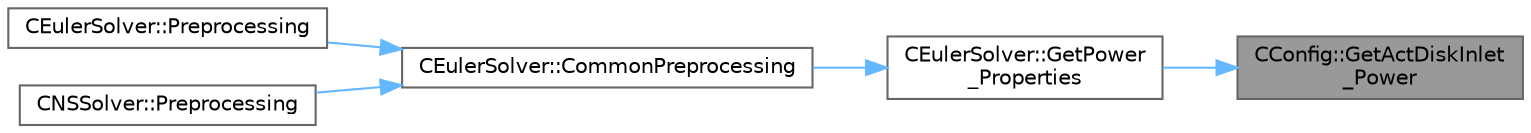 digraph "CConfig::GetActDiskInlet_Power"
{
 // LATEX_PDF_SIZE
  bgcolor="transparent";
  edge [fontname=Helvetica,fontsize=10,labelfontname=Helvetica,labelfontsize=10];
  node [fontname=Helvetica,fontsize=10,shape=box,height=0.2,width=0.4];
  rankdir="RL";
  Node1 [id="Node000001",label="CConfig::GetActDiskInlet\l_Power",height=0.2,width=0.4,color="gray40", fillcolor="grey60", style="filled", fontcolor="black",tooltip="Get the back pressure (static) at an outlet boundary."];
  Node1 -> Node2 [id="edge1_Node000001_Node000002",dir="back",color="steelblue1",style="solid",tooltip=" "];
  Node2 [id="Node000002",label="CEulerSolver::GetPower\l_Properties",height=0.2,width=0.4,color="grey40", fillcolor="white", style="filled",URL="$classCEulerSolver.html#ad8b538a82e5a7a7e3903ec29954b1d07",tooltip="Compute the Fan face Mach number."];
  Node2 -> Node3 [id="edge2_Node000002_Node000003",dir="back",color="steelblue1",style="solid",tooltip=" "];
  Node3 [id="Node000003",label="CEulerSolver::CommonPreprocessing",height=0.2,width=0.4,color="grey40", fillcolor="white", style="filled",URL="$classCEulerSolver.html#a0d6f93feba8d6aad18edf3594213042b",tooltip="Preprocessing actions common to the Euler and NS solvers."];
  Node3 -> Node4 [id="edge3_Node000003_Node000004",dir="back",color="steelblue1",style="solid",tooltip=" "];
  Node4 [id="Node000004",label="CEulerSolver::Preprocessing",height=0.2,width=0.4,color="grey40", fillcolor="white", style="filled",URL="$classCEulerSolver.html#ab08b6aa95648e7ab973f9f247fe54b31",tooltip="Compute primitive variables and their gradients."];
  Node3 -> Node5 [id="edge4_Node000003_Node000005",dir="back",color="steelblue1",style="solid",tooltip=" "];
  Node5 [id="Node000005",label="CNSSolver::Preprocessing",height=0.2,width=0.4,color="grey40", fillcolor="white", style="filled",URL="$classCNSSolver.html#af83e7cb773797239cdc98fc4d202d32f",tooltip="Restart residual and compute gradients."];
}
